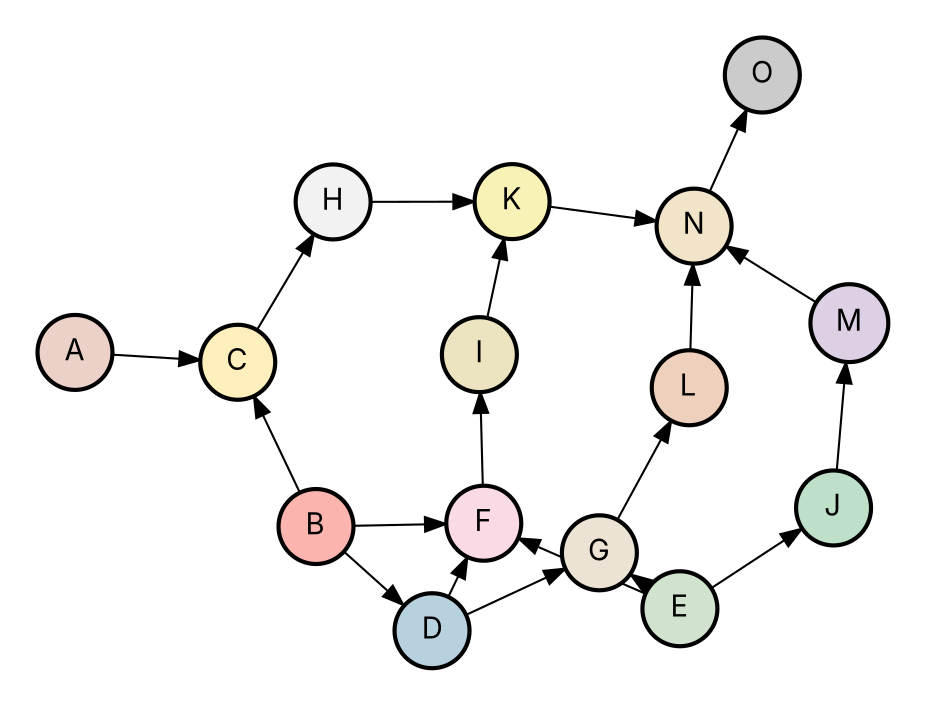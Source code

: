 digraph D {
  # Example of a directed graph.
  # Click "next example" button for more examples.
  # "digraph" is the default graph type.
  # Attributes in here apply to the graph itself.
  pad="0.25"
  outputorder=edgesfirst
  bgcolor=transparent

  # layout= specifies a layout engine:
  #   circo — for circular layout of graphs
  #   dot — for drawing directed graphs (the default)
  #   fdp — for drawing undirected graphs
  #   neato — for drawing undirected graphs
  #   osage — for drawing large undirected graphs
  #   twopi — for radial layouts of graphs
  layout=neato
  #layout=dot
  #layout=twopi

  # Default node attributes
  node [
    shape = circle
    style="filled,bold"
    color=black
    fillcolor="#F2F2F2"
    fontname=Inter
  ]

  # Uncomment this to hide labels
  #node [ label="" ]
  # Uncomment this to arrange nodes in a grid
  #layout=osage  edge [style=invis]

  # Edges
  A -> C
  B -> { C, D, F }
  C -> H
  D -> { F, G }
  E -> { F, G, J }
  F -> I
  G -> L
  H -> K
  I -> K
  J -> M
  K -> N
  L -> N
  M -> N
  N -> O

  # Node attributes
  A [ fillcolor = "#ECD1C9" ]
  B [ fillcolor = "#FBB5AE" ]
  C [ fillcolor = "#FFEFBC" ]
  D [ fillcolor = "#B7D1DF" ]
  E [ fillcolor = "#D1E2CE" ]
  F [ fillcolor = "#FADAE5" ]
  G [ fillcolor = "#ECE3D5" ]
  H [ fillcolor = "#F2F2F2" ]
  I [ fillcolor = "#ECE3C1" ]
  J [ fillcolor = "#BEDFC8" ]
  K [ fillcolor = "#F9F2B6" ]
  L [ fillcolor = "#EFD0BD" ]
  M [ fillcolor = "#DDD0E5" ]
  N [ fillcolor = "#F2E4C8" ]
  O [ fillcolor = "#CBCBCB" ]
}